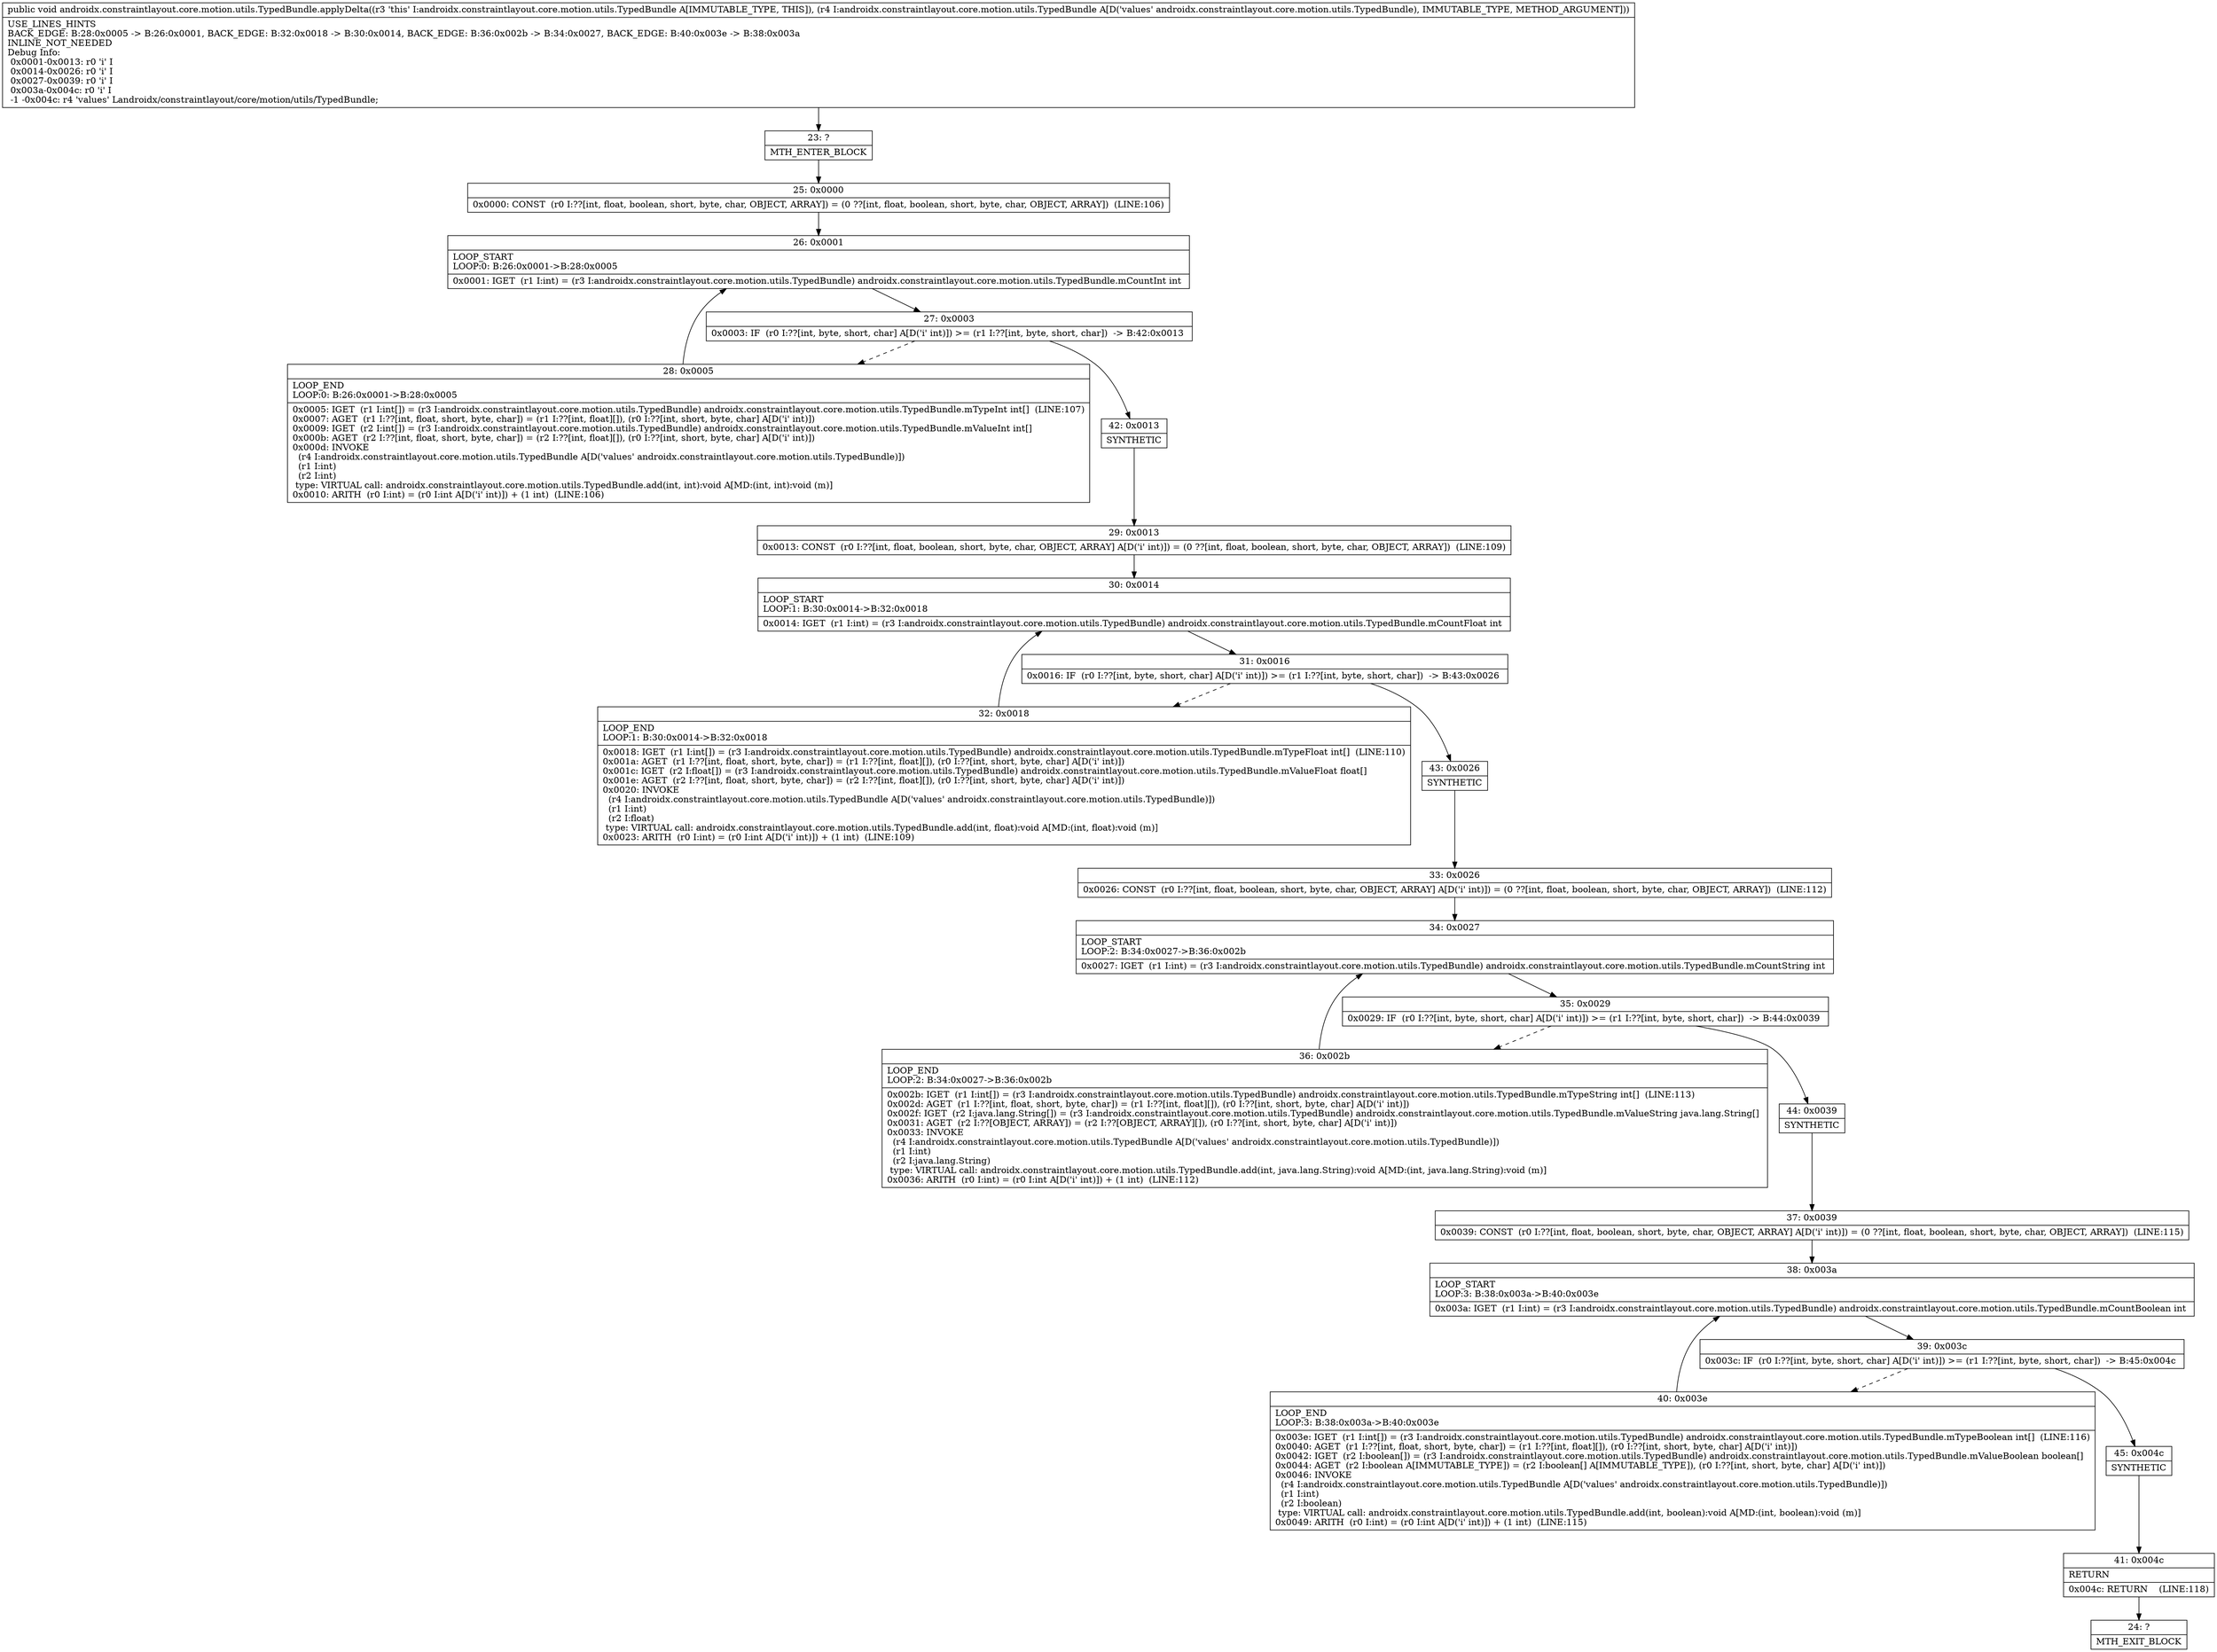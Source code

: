 digraph "CFG forandroidx.constraintlayout.core.motion.utils.TypedBundle.applyDelta(Landroidx\/constraintlayout\/core\/motion\/utils\/TypedBundle;)V" {
Node_23 [shape=record,label="{23\:\ ?|MTH_ENTER_BLOCK\l}"];
Node_25 [shape=record,label="{25\:\ 0x0000|0x0000: CONST  (r0 I:??[int, float, boolean, short, byte, char, OBJECT, ARRAY]) = (0 ??[int, float, boolean, short, byte, char, OBJECT, ARRAY])  (LINE:106)\l}"];
Node_26 [shape=record,label="{26\:\ 0x0001|LOOP_START\lLOOP:0: B:26:0x0001\-\>B:28:0x0005\l|0x0001: IGET  (r1 I:int) = (r3 I:androidx.constraintlayout.core.motion.utils.TypedBundle) androidx.constraintlayout.core.motion.utils.TypedBundle.mCountInt int \l}"];
Node_27 [shape=record,label="{27\:\ 0x0003|0x0003: IF  (r0 I:??[int, byte, short, char] A[D('i' int)]) \>= (r1 I:??[int, byte, short, char])  \-\> B:42:0x0013 \l}"];
Node_28 [shape=record,label="{28\:\ 0x0005|LOOP_END\lLOOP:0: B:26:0x0001\-\>B:28:0x0005\l|0x0005: IGET  (r1 I:int[]) = (r3 I:androidx.constraintlayout.core.motion.utils.TypedBundle) androidx.constraintlayout.core.motion.utils.TypedBundle.mTypeInt int[]  (LINE:107)\l0x0007: AGET  (r1 I:??[int, float, short, byte, char]) = (r1 I:??[int, float][]), (r0 I:??[int, short, byte, char] A[D('i' int)]) \l0x0009: IGET  (r2 I:int[]) = (r3 I:androidx.constraintlayout.core.motion.utils.TypedBundle) androidx.constraintlayout.core.motion.utils.TypedBundle.mValueInt int[] \l0x000b: AGET  (r2 I:??[int, float, short, byte, char]) = (r2 I:??[int, float][]), (r0 I:??[int, short, byte, char] A[D('i' int)]) \l0x000d: INVOKE  \l  (r4 I:androidx.constraintlayout.core.motion.utils.TypedBundle A[D('values' androidx.constraintlayout.core.motion.utils.TypedBundle)])\l  (r1 I:int)\l  (r2 I:int)\l type: VIRTUAL call: androidx.constraintlayout.core.motion.utils.TypedBundle.add(int, int):void A[MD:(int, int):void (m)]\l0x0010: ARITH  (r0 I:int) = (r0 I:int A[D('i' int)]) + (1 int)  (LINE:106)\l}"];
Node_42 [shape=record,label="{42\:\ 0x0013|SYNTHETIC\l}"];
Node_29 [shape=record,label="{29\:\ 0x0013|0x0013: CONST  (r0 I:??[int, float, boolean, short, byte, char, OBJECT, ARRAY] A[D('i' int)]) = (0 ??[int, float, boolean, short, byte, char, OBJECT, ARRAY])  (LINE:109)\l}"];
Node_30 [shape=record,label="{30\:\ 0x0014|LOOP_START\lLOOP:1: B:30:0x0014\-\>B:32:0x0018\l|0x0014: IGET  (r1 I:int) = (r3 I:androidx.constraintlayout.core.motion.utils.TypedBundle) androidx.constraintlayout.core.motion.utils.TypedBundle.mCountFloat int \l}"];
Node_31 [shape=record,label="{31\:\ 0x0016|0x0016: IF  (r0 I:??[int, byte, short, char] A[D('i' int)]) \>= (r1 I:??[int, byte, short, char])  \-\> B:43:0x0026 \l}"];
Node_32 [shape=record,label="{32\:\ 0x0018|LOOP_END\lLOOP:1: B:30:0x0014\-\>B:32:0x0018\l|0x0018: IGET  (r1 I:int[]) = (r3 I:androidx.constraintlayout.core.motion.utils.TypedBundle) androidx.constraintlayout.core.motion.utils.TypedBundle.mTypeFloat int[]  (LINE:110)\l0x001a: AGET  (r1 I:??[int, float, short, byte, char]) = (r1 I:??[int, float][]), (r0 I:??[int, short, byte, char] A[D('i' int)]) \l0x001c: IGET  (r2 I:float[]) = (r3 I:androidx.constraintlayout.core.motion.utils.TypedBundle) androidx.constraintlayout.core.motion.utils.TypedBundle.mValueFloat float[] \l0x001e: AGET  (r2 I:??[int, float, short, byte, char]) = (r2 I:??[int, float][]), (r0 I:??[int, short, byte, char] A[D('i' int)]) \l0x0020: INVOKE  \l  (r4 I:androidx.constraintlayout.core.motion.utils.TypedBundle A[D('values' androidx.constraintlayout.core.motion.utils.TypedBundle)])\l  (r1 I:int)\l  (r2 I:float)\l type: VIRTUAL call: androidx.constraintlayout.core.motion.utils.TypedBundle.add(int, float):void A[MD:(int, float):void (m)]\l0x0023: ARITH  (r0 I:int) = (r0 I:int A[D('i' int)]) + (1 int)  (LINE:109)\l}"];
Node_43 [shape=record,label="{43\:\ 0x0026|SYNTHETIC\l}"];
Node_33 [shape=record,label="{33\:\ 0x0026|0x0026: CONST  (r0 I:??[int, float, boolean, short, byte, char, OBJECT, ARRAY] A[D('i' int)]) = (0 ??[int, float, boolean, short, byte, char, OBJECT, ARRAY])  (LINE:112)\l}"];
Node_34 [shape=record,label="{34\:\ 0x0027|LOOP_START\lLOOP:2: B:34:0x0027\-\>B:36:0x002b\l|0x0027: IGET  (r1 I:int) = (r3 I:androidx.constraintlayout.core.motion.utils.TypedBundle) androidx.constraintlayout.core.motion.utils.TypedBundle.mCountString int \l}"];
Node_35 [shape=record,label="{35\:\ 0x0029|0x0029: IF  (r0 I:??[int, byte, short, char] A[D('i' int)]) \>= (r1 I:??[int, byte, short, char])  \-\> B:44:0x0039 \l}"];
Node_36 [shape=record,label="{36\:\ 0x002b|LOOP_END\lLOOP:2: B:34:0x0027\-\>B:36:0x002b\l|0x002b: IGET  (r1 I:int[]) = (r3 I:androidx.constraintlayout.core.motion.utils.TypedBundle) androidx.constraintlayout.core.motion.utils.TypedBundle.mTypeString int[]  (LINE:113)\l0x002d: AGET  (r1 I:??[int, float, short, byte, char]) = (r1 I:??[int, float][]), (r0 I:??[int, short, byte, char] A[D('i' int)]) \l0x002f: IGET  (r2 I:java.lang.String[]) = (r3 I:androidx.constraintlayout.core.motion.utils.TypedBundle) androidx.constraintlayout.core.motion.utils.TypedBundle.mValueString java.lang.String[] \l0x0031: AGET  (r2 I:??[OBJECT, ARRAY]) = (r2 I:??[OBJECT, ARRAY][]), (r0 I:??[int, short, byte, char] A[D('i' int)]) \l0x0033: INVOKE  \l  (r4 I:androidx.constraintlayout.core.motion.utils.TypedBundle A[D('values' androidx.constraintlayout.core.motion.utils.TypedBundle)])\l  (r1 I:int)\l  (r2 I:java.lang.String)\l type: VIRTUAL call: androidx.constraintlayout.core.motion.utils.TypedBundle.add(int, java.lang.String):void A[MD:(int, java.lang.String):void (m)]\l0x0036: ARITH  (r0 I:int) = (r0 I:int A[D('i' int)]) + (1 int)  (LINE:112)\l}"];
Node_44 [shape=record,label="{44\:\ 0x0039|SYNTHETIC\l}"];
Node_37 [shape=record,label="{37\:\ 0x0039|0x0039: CONST  (r0 I:??[int, float, boolean, short, byte, char, OBJECT, ARRAY] A[D('i' int)]) = (0 ??[int, float, boolean, short, byte, char, OBJECT, ARRAY])  (LINE:115)\l}"];
Node_38 [shape=record,label="{38\:\ 0x003a|LOOP_START\lLOOP:3: B:38:0x003a\-\>B:40:0x003e\l|0x003a: IGET  (r1 I:int) = (r3 I:androidx.constraintlayout.core.motion.utils.TypedBundle) androidx.constraintlayout.core.motion.utils.TypedBundle.mCountBoolean int \l}"];
Node_39 [shape=record,label="{39\:\ 0x003c|0x003c: IF  (r0 I:??[int, byte, short, char] A[D('i' int)]) \>= (r1 I:??[int, byte, short, char])  \-\> B:45:0x004c \l}"];
Node_40 [shape=record,label="{40\:\ 0x003e|LOOP_END\lLOOP:3: B:38:0x003a\-\>B:40:0x003e\l|0x003e: IGET  (r1 I:int[]) = (r3 I:androidx.constraintlayout.core.motion.utils.TypedBundle) androidx.constraintlayout.core.motion.utils.TypedBundle.mTypeBoolean int[]  (LINE:116)\l0x0040: AGET  (r1 I:??[int, float, short, byte, char]) = (r1 I:??[int, float][]), (r0 I:??[int, short, byte, char] A[D('i' int)]) \l0x0042: IGET  (r2 I:boolean[]) = (r3 I:androidx.constraintlayout.core.motion.utils.TypedBundle) androidx.constraintlayout.core.motion.utils.TypedBundle.mValueBoolean boolean[] \l0x0044: AGET  (r2 I:boolean A[IMMUTABLE_TYPE]) = (r2 I:boolean[] A[IMMUTABLE_TYPE]), (r0 I:??[int, short, byte, char] A[D('i' int)]) \l0x0046: INVOKE  \l  (r4 I:androidx.constraintlayout.core.motion.utils.TypedBundle A[D('values' androidx.constraintlayout.core.motion.utils.TypedBundle)])\l  (r1 I:int)\l  (r2 I:boolean)\l type: VIRTUAL call: androidx.constraintlayout.core.motion.utils.TypedBundle.add(int, boolean):void A[MD:(int, boolean):void (m)]\l0x0049: ARITH  (r0 I:int) = (r0 I:int A[D('i' int)]) + (1 int)  (LINE:115)\l}"];
Node_45 [shape=record,label="{45\:\ 0x004c|SYNTHETIC\l}"];
Node_41 [shape=record,label="{41\:\ 0x004c|RETURN\l|0x004c: RETURN    (LINE:118)\l}"];
Node_24 [shape=record,label="{24\:\ ?|MTH_EXIT_BLOCK\l}"];
MethodNode[shape=record,label="{public void androidx.constraintlayout.core.motion.utils.TypedBundle.applyDelta((r3 'this' I:androidx.constraintlayout.core.motion.utils.TypedBundle A[IMMUTABLE_TYPE, THIS]), (r4 I:androidx.constraintlayout.core.motion.utils.TypedBundle A[D('values' androidx.constraintlayout.core.motion.utils.TypedBundle), IMMUTABLE_TYPE, METHOD_ARGUMENT]))  | USE_LINES_HINTS\lBACK_EDGE: B:28:0x0005 \-\> B:26:0x0001, BACK_EDGE: B:32:0x0018 \-\> B:30:0x0014, BACK_EDGE: B:36:0x002b \-\> B:34:0x0027, BACK_EDGE: B:40:0x003e \-\> B:38:0x003a\lINLINE_NOT_NEEDED\lDebug Info:\l  0x0001\-0x0013: r0 'i' I\l  0x0014\-0x0026: r0 'i' I\l  0x0027\-0x0039: r0 'i' I\l  0x003a\-0x004c: r0 'i' I\l  \-1 \-0x004c: r4 'values' Landroidx\/constraintlayout\/core\/motion\/utils\/TypedBundle;\l}"];
MethodNode -> Node_23;Node_23 -> Node_25;
Node_25 -> Node_26;
Node_26 -> Node_27;
Node_27 -> Node_28[style=dashed];
Node_27 -> Node_42;
Node_28 -> Node_26;
Node_42 -> Node_29;
Node_29 -> Node_30;
Node_30 -> Node_31;
Node_31 -> Node_32[style=dashed];
Node_31 -> Node_43;
Node_32 -> Node_30;
Node_43 -> Node_33;
Node_33 -> Node_34;
Node_34 -> Node_35;
Node_35 -> Node_36[style=dashed];
Node_35 -> Node_44;
Node_36 -> Node_34;
Node_44 -> Node_37;
Node_37 -> Node_38;
Node_38 -> Node_39;
Node_39 -> Node_40[style=dashed];
Node_39 -> Node_45;
Node_40 -> Node_38;
Node_45 -> Node_41;
Node_41 -> Node_24;
}

